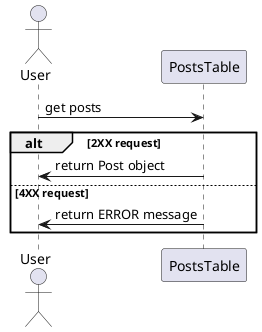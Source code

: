 @startuml GetPosts

actor User

User -> PostsTable : get posts

alt 2XX request
    PostsTable -> User : return Post object
else 4XX request
    PostsTable -> User : return ERROR message
end

@enduml